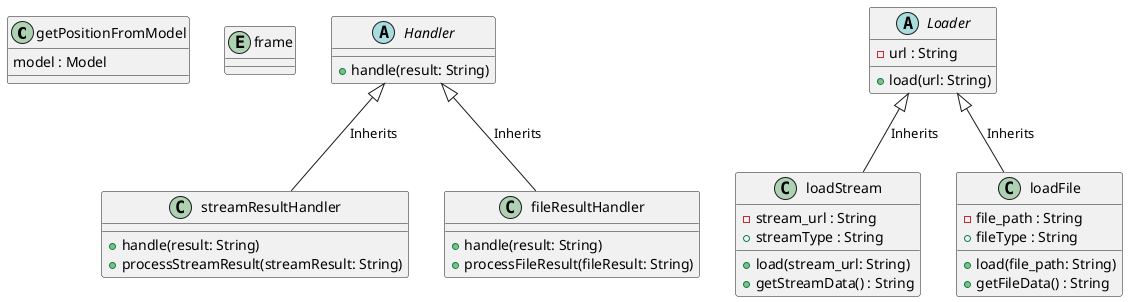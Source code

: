@startuml main_structure
class getPositionFromModel {
    model : Model
}
entity frame

abstract class Handler {
    + handle(result: String)
}

class streamResultHandler {
    + handle(result: String)
    + processStreamResult(streamResult: String)
}

class fileResultHandler {
    + handle(result: String)
    + processFileResult(fileResult: String)
}

abstract class Loader {
    - url : String
    + load(url: String)
}

class loadStream {
    - stream_url : String
    + load(stream_url: String)
    + getStreamData() : String
    + streamType : String
}

class loadFile {
    - file_path : String
    + load(file_path: String)
    + getFileData() : String
    + fileType : String
}

Loader <|-- loadFile : Inherits
Loader <|-- loadStream : Inherits

Handler <|-- streamResultHandler : Inherits
Handler <|-- fileResultHandler : Inherits

@enduml
